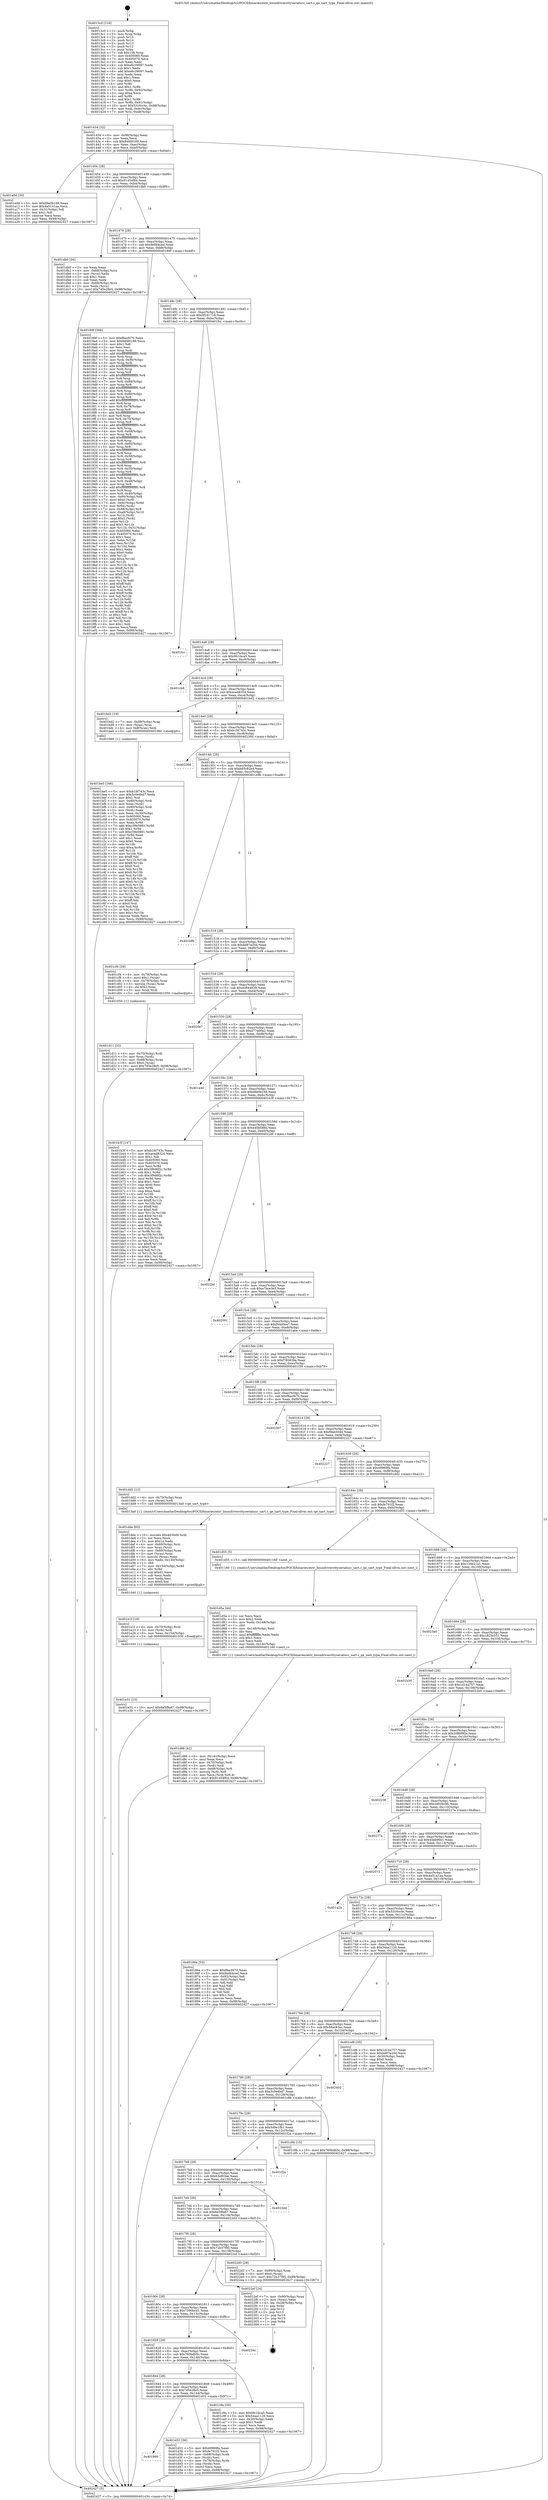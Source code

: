 digraph "0x4013c0" {
  label = "0x4013c0 (/mnt/c/Users/mathe/Desktop/tcc/POCII/binaries/extr_linuxdriversttyserialucc_uart.c_qe_uart_type_Final-ollvm.out::main(0))"
  labelloc = "t"
  node[shape=record]

  Entry [label="",width=0.3,height=0.3,shape=circle,fillcolor=black,style=filled]
  "0x401434" [label="{
     0x401434 [32]\l
     | [instrs]\l
     &nbsp;&nbsp;0x401434 \<+6\>: mov -0x98(%rbp),%eax\l
     &nbsp;&nbsp;0x40143a \<+2\>: mov %eax,%ecx\l
     &nbsp;&nbsp;0x40143c \<+6\>: sub $0x84fd0189,%ecx\l
     &nbsp;&nbsp;0x401442 \<+6\>: mov %eax,-0xac(%rbp)\l
     &nbsp;&nbsp;0x401448 \<+6\>: mov %ecx,-0xb0(%rbp)\l
     &nbsp;&nbsp;0x40144e \<+6\>: je 0000000000401a0d \<main+0x64d\>\l
  }"]
  "0x401a0d" [label="{
     0x401a0d [30]\l
     | [instrs]\l
     &nbsp;&nbsp;0x401a0d \<+5\>: mov $0xd9e0b168,%eax\l
     &nbsp;&nbsp;0x401a12 \<+5\>: mov $0x4a5141aa,%ecx\l
     &nbsp;&nbsp;0x401a17 \<+3\>: mov -0x31(%rbp),%dl\l
     &nbsp;&nbsp;0x401a1a \<+3\>: test $0x1,%dl\l
     &nbsp;&nbsp;0x401a1d \<+3\>: cmovne %ecx,%eax\l
     &nbsp;&nbsp;0x401a20 \<+6\>: mov %eax,-0x98(%rbp)\l
     &nbsp;&nbsp;0x401a26 \<+5\>: jmp 0000000000402427 \<main+0x1067\>\l
  }"]
  "0x401454" [label="{
     0x401454 [28]\l
     | [instrs]\l
     &nbsp;&nbsp;0x401454 \<+5\>: jmp 0000000000401459 \<main+0x99\>\l
     &nbsp;&nbsp;0x401459 \<+6\>: mov -0xac(%rbp),%eax\l
     &nbsp;&nbsp;0x40145f \<+5\>: sub $0x91454f64,%eax\l
     &nbsp;&nbsp;0x401464 \<+6\>: mov %eax,-0xb4(%rbp)\l
     &nbsp;&nbsp;0x40146a \<+6\>: je 0000000000401db0 \<main+0x9f0\>\l
  }"]
  Exit [label="",width=0.3,height=0.3,shape=circle,fillcolor=black,style=filled,peripheries=2]
  "0x401db0" [label="{
     0x401db0 [34]\l
     | [instrs]\l
     &nbsp;&nbsp;0x401db0 \<+2\>: xor %eax,%eax\l
     &nbsp;&nbsp;0x401db2 \<+4\>: mov -0x68(%rbp),%rcx\l
     &nbsp;&nbsp;0x401db6 \<+2\>: mov (%rcx),%edx\l
     &nbsp;&nbsp;0x401db8 \<+3\>: sub $0x1,%eax\l
     &nbsp;&nbsp;0x401dbb \<+2\>: sub %eax,%edx\l
     &nbsp;&nbsp;0x401dbd \<+4\>: mov -0x68(%rbp),%rcx\l
     &nbsp;&nbsp;0x401dc1 \<+2\>: mov %edx,(%rcx)\l
     &nbsp;&nbsp;0x401dc3 \<+10\>: movl $0x7d5e28e5,-0x98(%rbp)\l
     &nbsp;&nbsp;0x401dcd \<+5\>: jmp 0000000000402427 \<main+0x1067\>\l
  }"]
  "0x401470" [label="{
     0x401470 [28]\l
     | [instrs]\l
     &nbsp;&nbsp;0x401470 \<+5\>: jmp 0000000000401475 \<main+0xb5\>\l
     &nbsp;&nbsp;0x401475 \<+6\>: mov -0xac(%rbp),%eax\l
     &nbsp;&nbsp;0x40147b \<+5\>: sub $0x9e0b4ced,%eax\l
     &nbsp;&nbsp;0x401480 \<+6\>: mov %eax,-0xb8(%rbp)\l
     &nbsp;&nbsp;0x401486 \<+6\>: je 000000000040189f \<main+0x4df\>\l
  }"]
  "0x401e31" [label="{
     0x401e31 [15]\l
     | [instrs]\l
     &nbsp;&nbsp;0x401e31 \<+10\>: movl $0x6e5f9a67,-0x98(%rbp)\l
     &nbsp;&nbsp;0x401e3b \<+5\>: jmp 0000000000402427 \<main+0x1067\>\l
  }"]
  "0x40189f" [label="{
     0x40189f [366]\l
     | [instrs]\l
     &nbsp;&nbsp;0x40189f \<+5\>: mov $0xf8acf470,%eax\l
     &nbsp;&nbsp;0x4018a4 \<+5\>: mov $0x84fd0189,%ecx\l
     &nbsp;&nbsp;0x4018a9 \<+2\>: mov $0x1,%dl\l
     &nbsp;&nbsp;0x4018ab \<+2\>: xor %esi,%esi\l
     &nbsp;&nbsp;0x4018ad \<+3\>: mov %rsp,%rdi\l
     &nbsp;&nbsp;0x4018b0 \<+4\>: add $0xfffffffffffffff0,%rdi\l
     &nbsp;&nbsp;0x4018b4 \<+3\>: mov %rdi,%rsp\l
     &nbsp;&nbsp;0x4018b7 \<+7\>: mov %rdi,-0x90(%rbp)\l
     &nbsp;&nbsp;0x4018be \<+3\>: mov %rsp,%rdi\l
     &nbsp;&nbsp;0x4018c1 \<+4\>: add $0xfffffffffffffff0,%rdi\l
     &nbsp;&nbsp;0x4018c5 \<+3\>: mov %rdi,%rsp\l
     &nbsp;&nbsp;0x4018c8 \<+3\>: mov %rsp,%r8\l
     &nbsp;&nbsp;0x4018cb \<+4\>: add $0xfffffffffffffff0,%r8\l
     &nbsp;&nbsp;0x4018cf \<+3\>: mov %r8,%rsp\l
     &nbsp;&nbsp;0x4018d2 \<+7\>: mov %r8,-0x88(%rbp)\l
     &nbsp;&nbsp;0x4018d9 \<+3\>: mov %rsp,%r8\l
     &nbsp;&nbsp;0x4018dc \<+4\>: add $0xfffffffffffffff0,%r8\l
     &nbsp;&nbsp;0x4018e0 \<+3\>: mov %r8,%rsp\l
     &nbsp;&nbsp;0x4018e3 \<+4\>: mov %r8,-0x80(%rbp)\l
     &nbsp;&nbsp;0x4018e7 \<+3\>: mov %rsp,%r8\l
     &nbsp;&nbsp;0x4018ea \<+4\>: add $0xfffffffffffffff0,%r8\l
     &nbsp;&nbsp;0x4018ee \<+3\>: mov %r8,%rsp\l
     &nbsp;&nbsp;0x4018f1 \<+4\>: mov %r8,-0x78(%rbp)\l
     &nbsp;&nbsp;0x4018f5 \<+3\>: mov %rsp,%r8\l
     &nbsp;&nbsp;0x4018f8 \<+4\>: add $0xfffffffffffffff0,%r8\l
     &nbsp;&nbsp;0x4018fc \<+3\>: mov %r8,%rsp\l
     &nbsp;&nbsp;0x4018ff \<+4\>: mov %r8,-0x70(%rbp)\l
     &nbsp;&nbsp;0x401903 \<+3\>: mov %rsp,%r8\l
     &nbsp;&nbsp;0x401906 \<+4\>: add $0xfffffffffffffff0,%r8\l
     &nbsp;&nbsp;0x40190a \<+3\>: mov %r8,%rsp\l
     &nbsp;&nbsp;0x40190d \<+4\>: mov %r8,-0x68(%rbp)\l
     &nbsp;&nbsp;0x401911 \<+3\>: mov %rsp,%r8\l
     &nbsp;&nbsp;0x401914 \<+4\>: add $0xfffffffffffffff0,%r8\l
     &nbsp;&nbsp;0x401918 \<+3\>: mov %r8,%rsp\l
     &nbsp;&nbsp;0x40191b \<+4\>: mov %r8,-0x60(%rbp)\l
     &nbsp;&nbsp;0x40191f \<+3\>: mov %rsp,%r8\l
     &nbsp;&nbsp;0x401922 \<+4\>: add $0xfffffffffffffff0,%r8\l
     &nbsp;&nbsp;0x401926 \<+3\>: mov %r8,%rsp\l
     &nbsp;&nbsp;0x401929 \<+4\>: mov %r8,-0x58(%rbp)\l
     &nbsp;&nbsp;0x40192d \<+3\>: mov %rsp,%r8\l
     &nbsp;&nbsp;0x401930 \<+4\>: add $0xfffffffffffffff0,%r8\l
     &nbsp;&nbsp;0x401934 \<+3\>: mov %r8,%rsp\l
     &nbsp;&nbsp;0x401937 \<+4\>: mov %r8,-0x50(%rbp)\l
     &nbsp;&nbsp;0x40193b \<+3\>: mov %rsp,%r8\l
     &nbsp;&nbsp;0x40193e \<+4\>: add $0xfffffffffffffff0,%r8\l
     &nbsp;&nbsp;0x401942 \<+3\>: mov %r8,%rsp\l
     &nbsp;&nbsp;0x401945 \<+4\>: mov %r8,-0x48(%rbp)\l
     &nbsp;&nbsp;0x401949 \<+3\>: mov %rsp,%r8\l
     &nbsp;&nbsp;0x40194c \<+4\>: add $0xfffffffffffffff0,%r8\l
     &nbsp;&nbsp;0x401950 \<+3\>: mov %r8,%rsp\l
     &nbsp;&nbsp;0x401953 \<+4\>: mov %r8,-0x40(%rbp)\l
     &nbsp;&nbsp;0x401957 \<+7\>: mov -0x90(%rbp),%r8\l
     &nbsp;&nbsp;0x40195e \<+7\>: movl $0x0,(%r8)\l
     &nbsp;&nbsp;0x401965 \<+7\>: mov -0x9c(%rbp),%r9d\l
     &nbsp;&nbsp;0x40196c \<+3\>: mov %r9d,(%rdi)\l
     &nbsp;&nbsp;0x40196f \<+7\>: mov -0x88(%rbp),%r8\l
     &nbsp;&nbsp;0x401976 \<+7\>: mov -0xa8(%rbp),%r10\l
     &nbsp;&nbsp;0x40197d \<+3\>: mov %r10,(%r8)\l
     &nbsp;&nbsp;0x401980 \<+3\>: cmpl $0x2,(%rdi)\l
     &nbsp;&nbsp;0x401983 \<+4\>: setne %r11b\l
     &nbsp;&nbsp;0x401987 \<+4\>: and $0x1,%r11b\l
     &nbsp;&nbsp;0x40198b \<+4\>: mov %r11b,-0x31(%rbp)\l
     &nbsp;&nbsp;0x40198f \<+7\>: mov 0x405060,%ebx\l
     &nbsp;&nbsp;0x401996 \<+8\>: mov 0x405070,%r14d\l
     &nbsp;&nbsp;0x40199e \<+3\>: sub $0x1,%esi\l
     &nbsp;&nbsp;0x4019a1 \<+3\>: mov %ebx,%r15d\l
     &nbsp;&nbsp;0x4019a4 \<+3\>: add %esi,%r15d\l
     &nbsp;&nbsp;0x4019a7 \<+4\>: imul %r15d,%ebx\l
     &nbsp;&nbsp;0x4019ab \<+3\>: and $0x1,%ebx\l
     &nbsp;&nbsp;0x4019ae \<+3\>: cmp $0x0,%ebx\l
     &nbsp;&nbsp;0x4019b1 \<+4\>: sete %r11b\l
     &nbsp;&nbsp;0x4019b5 \<+4\>: cmp $0xa,%r14d\l
     &nbsp;&nbsp;0x4019b9 \<+4\>: setl %r12b\l
     &nbsp;&nbsp;0x4019bd \<+3\>: mov %r11b,%r13b\l
     &nbsp;&nbsp;0x4019c0 \<+4\>: xor $0xff,%r13b\l
     &nbsp;&nbsp;0x4019c4 \<+3\>: mov %r12b,%sil\l
     &nbsp;&nbsp;0x4019c7 \<+4\>: xor $0xff,%sil\l
     &nbsp;&nbsp;0x4019cb \<+3\>: xor $0x1,%dl\l
     &nbsp;&nbsp;0x4019ce \<+3\>: mov %r13b,%dil\l
     &nbsp;&nbsp;0x4019d1 \<+4\>: and $0xff,%dil\l
     &nbsp;&nbsp;0x4019d5 \<+3\>: and %dl,%r11b\l
     &nbsp;&nbsp;0x4019d8 \<+3\>: mov %sil,%r8b\l
     &nbsp;&nbsp;0x4019db \<+4\>: and $0xff,%r8b\l
     &nbsp;&nbsp;0x4019df \<+3\>: and %dl,%r12b\l
     &nbsp;&nbsp;0x4019e2 \<+3\>: or %r11b,%dil\l
     &nbsp;&nbsp;0x4019e5 \<+3\>: or %r12b,%r8b\l
     &nbsp;&nbsp;0x4019e8 \<+3\>: xor %r8b,%dil\l
     &nbsp;&nbsp;0x4019eb \<+3\>: or %sil,%r13b\l
     &nbsp;&nbsp;0x4019ee \<+4\>: xor $0xff,%r13b\l
     &nbsp;&nbsp;0x4019f2 \<+3\>: or $0x1,%dl\l
     &nbsp;&nbsp;0x4019f5 \<+3\>: and %dl,%r13b\l
     &nbsp;&nbsp;0x4019f8 \<+3\>: or %r13b,%dil\l
     &nbsp;&nbsp;0x4019fb \<+4\>: test $0x1,%dil\l
     &nbsp;&nbsp;0x4019ff \<+3\>: cmovne %ecx,%eax\l
     &nbsp;&nbsp;0x401a02 \<+6\>: mov %eax,-0x98(%rbp)\l
     &nbsp;&nbsp;0x401a08 \<+5\>: jmp 0000000000402427 \<main+0x1067\>\l
  }"]
  "0x40148c" [label="{
     0x40148c [28]\l
     | [instrs]\l
     &nbsp;&nbsp;0x40148c \<+5\>: jmp 0000000000401491 \<main+0xd1\>\l
     &nbsp;&nbsp;0x401491 \<+6\>: mov -0xac(%rbp),%eax\l
     &nbsp;&nbsp;0x401497 \<+5\>: sub $0x9f1d1718,%eax\l
     &nbsp;&nbsp;0x40149c \<+6\>: mov %eax,-0xbc(%rbp)\l
     &nbsp;&nbsp;0x4014a2 \<+6\>: je 0000000000401fcc \<main+0xc0c\>\l
  }"]
  "0x401e1f" [label="{
     0x401e1f [18]\l
     | [instrs]\l
     &nbsp;&nbsp;0x401e1f \<+4\>: mov -0x70(%rbp),%rdi\l
     &nbsp;&nbsp;0x401e23 \<+3\>: mov (%rdi),%rdi\l
     &nbsp;&nbsp;0x401e26 \<+6\>: mov %eax,-0x154(%rbp)\l
     &nbsp;&nbsp;0x401e2c \<+5\>: call 0000000000401030 \<free@plt\>\l
     | [calls]\l
     &nbsp;&nbsp;0x401030 \{1\} (unknown)\l
  }"]
  "0x401fcc" [label="{
     0x401fcc\l
  }", style=dashed]
  "0x4014a8" [label="{
     0x4014a8 [28]\l
     | [instrs]\l
     &nbsp;&nbsp;0x4014a8 \<+5\>: jmp 00000000004014ad \<main+0xed\>\l
     &nbsp;&nbsp;0x4014ad \<+6\>: mov -0xac(%rbp),%eax\l
     &nbsp;&nbsp;0x4014b3 \<+5\>: sub $0x9fc1bca5,%eax\l
     &nbsp;&nbsp;0x4014b8 \<+6\>: mov %eax,-0xc0(%rbp)\l
     &nbsp;&nbsp;0x4014be \<+6\>: je 0000000000401cb8 \<main+0x8f8\>\l
  }"]
  "0x401dde" [label="{
     0x401dde [65]\l
     | [instrs]\l
     &nbsp;&nbsp;0x401dde \<+10\>: movabs $0x4030d9,%rdi\l
     &nbsp;&nbsp;0x401de8 \<+2\>: xor %ecx,%ecx\l
     &nbsp;&nbsp;0x401dea \<+5\>: mov $0x1a,%edx\l
     &nbsp;&nbsp;0x401def \<+4\>: mov -0x60(%rbp),%rsi\l
     &nbsp;&nbsp;0x401df3 \<+3\>: mov %rax,(%rsi)\l
     &nbsp;&nbsp;0x401df6 \<+4\>: mov -0x60(%rbp),%rax\l
     &nbsp;&nbsp;0x401dfa \<+3\>: mov (%rax),%rax\l
     &nbsp;&nbsp;0x401dfd \<+3\>: movsbl (%rax),%eax\l
     &nbsp;&nbsp;0x401e00 \<+6\>: mov %edx,-0x150(%rbp)\l
     &nbsp;&nbsp;0x401e06 \<+1\>: cltd\l
     &nbsp;&nbsp;0x401e07 \<+7\>: mov -0x150(%rbp),%r8d\l
     &nbsp;&nbsp;0x401e0e \<+3\>: idiv %r8d\l
     &nbsp;&nbsp;0x401e11 \<+3\>: sub $0x61,%ecx\l
     &nbsp;&nbsp;0x401e14 \<+2\>: sub %ecx,%edx\l
     &nbsp;&nbsp;0x401e16 \<+2\>: mov %edx,%esi\l
     &nbsp;&nbsp;0x401e18 \<+2\>: mov $0x0,%al\l
     &nbsp;&nbsp;0x401e1a \<+5\>: call 0000000000401040 \<printf@plt\>\l
     | [calls]\l
     &nbsp;&nbsp;0x401040 \{1\} (unknown)\l
  }"]
  "0x401cb8" [label="{
     0x401cb8\l
  }", style=dashed]
  "0x4014c4" [label="{
     0x4014c4 [28]\l
     | [instrs]\l
     &nbsp;&nbsp;0x4014c4 \<+5\>: jmp 00000000004014c9 \<main+0x109\>\l
     &nbsp;&nbsp;0x4014c9 \<+6\>: mov -0xac(%rbp),%eax\l
     &nbsp;&nbsp;0x4014cf \<+5\>: sub $0xaced8324,%eax\l
     &nbsp;&nbsp;0x4014d4 \<+6\>: mov %eax,-0xc4(%rbp)\l
     &nbsp;&nbsp;0x4014da \<+6\>: je 0000000000401bd2 \<main+0x812\>\l
  }"]
  "0x401d86" [label="{
     0x401d86 [42]\l
     | [instrs]\l
     &nbsp;&nbsp;0x401d86 \<+6\>: mov -0x14c(%rbp),%ecx\l
     &nbsp;&nbsp;0x401d8c \<+3\>: imul %eax,%ecx\l
     &nbsp;&nbsp;0x401d8f \<+4\>: mov -0x70(%rbp),%rdi\l
     &nbsp;&nbsp;0x401d93 \<+3\>: mov (%rdi),%rdi\l
     &nbsp;&nbsp;0x401d96 \<+4\>: mov -0x68(%rbp),%r8\l
     &nbsp;&nbsp;0x401d9a \<+3\>: movslq (%r8),%r8\l
     &nbsp;&nbsp;0x401d9d \<+4\>: mov %ecx,(%rdi,%r8,4)\l
     &nbsp;&nbsp;0x401da1 \<+10\>: movl $0x91454f64,-0x98(%rbp)\l
     &nbsp;&nbsp;0x401dab \<+5\>: jmp 0000000000402427 \<main+0x1067\>\l
  }"]
  "0x401bd2" [label="{
     0x401bd2 [19]\l
     | [instrs]\l
     &nbsp;&nbsp;0x401bd2 \<+7\>: mov -0x88(%rbp),%rax\l
     &nbsp;&nbsp;0x401bd9 \<+3\>: mov (%rax),%rax\l
     &nbsp;&nbsp;0x401bdc \<+4\>: mov 0x8(%rax),%rdi\l
     &nbsp;&nbsp;0x401be0 \<+5\>: call 0000000000401060 \<atoi@plt\>\l
     | [calls]\l
     &nbsp;&nbsp;0x401060 \{1\} (unknown)\l
  }"]
  "0x4014e0" [label="{
     0x4014e0 [28]\l
     | [instrs]\l
     &nbsp;&nbsp;0x4014e0 \<+5\>: jmp 00000000004014e5 \<main+0x125\>\l
     &nbsp;&nbsp;0x4014e5 \<+6\>: mov -0xac(%rbp),%eax\l
     &nbsp;&nbsp;0x4014eb \<+5\>: sub $0xb1fd743c,%eax\l
     &nbsp;&nbsp;0x4014f0 \<+6\>: mov %eax,-0xc8(%rbp)\l
     &nbsp;&nbsp;0x4014f6 \<+6\>: je 000000000040236d \<main+0xfad\>\l
  }"]
  "0x401d5a" [label="{
     0x401d5a [44]\l
     | [instrs]\l
     &nbsp;&nbsp;0x401d5a \<+2\>: xor %ecx,%ecx\l
     &nbsp;&nbsp;0x401d5c \<+5\>: mov $0x2,%edx\l
     &nbsp;&nbsp;0x401d61 \<+6\>: mov %edx,-0x148(%rbp)\l
     &nbsp;&nbsp;0x401d67 \<+1\>: cltd\l
     &nbsp;&nbsp;0x401d68 \<+6\>: mov -0x148(%rbp),%esi\l
     &nbsp;&nbsp;0x401d6e \<+2\>: idiv %esi\l
     &nbsp;&nbsp;0x401d70 \<+6\>: imul $0xfffffffe,%edx,%edx\l
     &nbsp;&nbsp;0x401d76 \<+3\>: sub $0x1,%ecx\l
     &nbsp;&nbsp;0x401d79 \<+2\>: sub %ecx,%edx\l
     &nbsp;&nbsp;0x401d7b \<+6\>: mov %edx,-0x14c(%rbp)\l
     &nbsp;&nbsp;0x401d81 \<+5\>: call 0000000000401160 \<next_i\>\l
     | [calls]\l
     &nbsp;&nbsp;0x401160 \{1\} (/mnt/c/Users/mathe/Desktop/tcc/POCII/binaries/extr_linuxdriversttyserialucc_uart.c_qe_uart_type_Final-ollvm.out::next_i)\l
  }"]
  "0x40236d" [label="{
     0x40236d\l
  }", style=dashed]
  "0x4014fc" [label="{
     0x4014fc [28]\l
     | [instrs]\l
     &nbsp;&nbsp;0x4014fc \<+5\>: jmp 0000000000401501 \<main+0x141\>\l
     &nbsp;&nbsp;0x401501 \<+6\>: mov -0xac(%rbp),%eax\l
     &nbsp;&nbsp;0x401507 \<+5\>: sub $0xb85c82e4,%eax\l
     &nbsp;&nbsp;0x40150c \<+6\>: mov %eax,-0xcc(%rbp)\l
     &nbsp;&nbsp;0x401512 \<+6\>: je 0000000000401e9b \<main+0xadb\>\l
  }"]
  "0x401860" [label="{
     0x401860\l
  }", style=dashed]
  "0x401e9b" [label="{
     0x401e9b\l
  }", style=dashed]
  "0x401518" [label="{
     0x401518 [28]\l
     | [instrs]\l
     &nbsp;&nbsp;0x401518 \<+5\>: jmp 000000000040151d \<main+0x15d\>\l
     &nbsp;&nbsp;0x40151d \<+6\>: mov -0xac(%rbp),%eax\l
     &nbsp;&nbsp;0x401523 \<+5\>: sub $0xbd87e20d,%eax\l
     &nbsp;&nbsp;0x401528 \<+6\>: mov %eax,-0xd0(%rbp)\l
     &nbsp;&nbsp;0x40152e \<+6\>: je 0000000000401cf4 \<main+0x934\>\l
  }"]
  "0x401d31" [label="{
     0x401d31 [36]\l
     | [instrs]\l
     &nbsp;&nbsp;0x401d31 \<+5\>: mov $0x49969fa,%eax\l
     &nbsp;&nbsp;0x401d36 \<+5\>: mov $0xfe791f2,%ecx\l
     &nbsp;&nbsp;0x401d3b \<+4\>: mov -0x68(%rbp),%rdx\l
     &nbsp;&nbsp;0x401d3f \<+2\>: mov (%rdx),%esi\l
     &nbsp;&nbsp;0x401d41 \<+4\>: mov -0x78(%rbp),%rdx\l
     &nbsp;&nbsp;0x401d45 \<+2\>: cmp (%rdx),%esi\l
     &nbsp;&nbsp;0x401d47 \<+3\>: cmovl %ecx,%eax\l
     &nbsp;&nbsp;0x401d4a \<+6\>: mov %eax,-0x98(%rbp)\l
     &nbsp;&nbsp;0x401d50 \<+5\>: jmp 0000000000402427 \<main+0x1067\>\l
  }"]
  "0x401cf4" [label="{
     0x401cf4 [29]\l
     | [instrs]\l
     &nbsp;&nbsp;0x401cf4 \<+4\>: mov -0x78(%rbp),%rax\l
     &nbsp;&nbsp;0x401cf8 \<+6\>: movl $0x1,(%rax)\l
     &nbsp;&nbsp;0x401cfe \<+4\>: mov -0x78(%rbp),%rax\l
     &nbsp;&nbsp;0x401d02 \<+3\>: movslq (%rax),%rax\l
     &nbsp;&nbsp;0x401d05 \<+4\>: shl $0x2,%rax\l
     &nbsp;&nbsp;0x401d09 \<+3\>: mov %rax,%rdi\l
     &nbsp;&nbsp;0x401d0c \<+5\>: call 0000000000401050 \<malloc@plt\>\l
     | [calls]\l
     &nbsp;&nbsp;0x401050 \{1\} (unknown)\l
  }"]
  "0x401534" [label="{
     0x401534 [28]\l
     | [instrs]\l
     &nbsp;&nbsp;0x401534 \<+5\>: jmp 0000000000401539 \<main+0x179\>\l
     &nbsp;&nbsp;0x401539 \<+6\>: mov -0xac(%rbp),%eax\l
     &nbsp;&nbsp;0x40153f \<+5\>: sub $0xd3844638,%eax\l
     &nbsp;&nbsp;0x401544 \<+6\>: mov %eax,-0xd4(%rbp)\l
     &nbsp;&nbsp;0x40154a \<+6\>: je 00000000004020e7 \<main+0xd27\>\l
  }"]
  "0x401d11" [label="{
     0x401d11 [32]\l
     | [instrs]\l
     &nbsp;&nbsp;0x401d11 \<+4\>: mov -0x70(%rbp),%rdi\l
     &nbsp;&nbsp;0x401d15 \<+3\>: mov %rax,(%rdi)\l
     &nbsp;&nbsp;0x401d18 \<+4\>: mov -0x68(%rbp),%rax\l
     &nbsp;&nbsp;0x401d1c \<+6\>: movl $0x0,(%rax)\l
     &nbsp;&nbsp;0x401d22 \<+10\>: movl $0x7d5e28e5,-0x98(%rbp)\l
     &nbsp;&nbsp;0x401d2c \<+5\>: jmp 0000000000402427 \<main+0x1067\>\l
  }"]
  "0x4020e7" [label="{
     0x4020e7\l
  }", style=dashed]
  "0x401550" [label="{
     0x401550 [28]\l
     | [instrs]\l
     &nbsp;&nbsp;0x401550 \<+5\>: jmp 0000000000401555 \<main+0x195\>\l
     &nbsp;&nbsp;0x401555 \<+6\>: mov -0xac(%rbp),%eax\l
     &nbsp;&nbsp;0x40155b \<+5\>: sub $0xd77a00a2,%eax\l
     &nbsp;&nbsp;0x401560 \<+6\>: mov %eax,-0xd8(%rbp)\l
     &nbsp;&nbsp;0x401566 \<+6\>: je 0000000000401e40 \<main+0xa80\>\l
  }"]
  "0x401844" [label="{
     0x401844 [28]\l
     | [instrs]\l
     &nbsp;&nbsp;0x401844 \<+5\>: jmp 0000000000401849 \<main+0x489\>\l
     &nbsp;&nbsp;0x401849 \<+6\>: mov -0xac(%rbp),%eax\l
     &nbsp;&nbsp;0x40184f \<+5\>: sub $0x7d5e28e5,%eax\l
     &nbsp;&nbsp;0x401854 \<+6\>: mov %eax,-0x144(%rbp)\l
     &nbsp;&nbsp;0x40185a \<+6\>: je 0000000000401d31 \<main+0x971\>\l
  }"]
  "0x401e40" [label="{
     0x401e40\l
  }", style=dashed]
  "0x40156c" [label="{
     0x40156c [28]\l
     | [instrs]\l
     &nbsp;&nbsp;0x40156c \<+5\>: jmp 0000000000401571 \<main+0x1b1\>\l
     &nbsp;&nbsp;0x401571 \<+6\>: mov -0xac(%rbp),%eax\l
     &nbsp;&nbsp;0x401577 \<+5\>: sub $0xd9e0b168,%eax\l
     &nbsp;&nbsp;0x40157c \<+6\>: mov %eax,-0xdc(%rbp)\l
     &nbsp;&nbsp;0x401582 \<+6\>: je 0000000000401b3f \<main+0x77f\>\l
  }"]
  "0x401c9a" [label="{
     0x401c9a [30]\l
     | [instrs]\l
     &nbsp;&nbsp;0x401c9a \<+5\>: mov $0x9fc1bca5,%eax\l
     &nbsp;&nbsp;0x401c9f \<+5\>: mov $0x54aa1120,%ecx\l
     &nbsp;&nbsp;0x401ca4 \<+3\>: mov -0x30(%rbp),%edx\l
     &nbsp;&nbsp;0x401ca7 \<+3\>: cmp $0x1,%edx\l
     &nbsp;&nbsp;0x401caa \<+3\>: cmovl %ecx,%eax\l
     &nbsp;&nbsp;0x401cad \<+6\>: mov %eax,-0x98(%rbp)\l
     &nbsp;&nbsp;0x401cb3 \<+5\>: jmp 0000000000402427 \<main+0x1067\>\l
  }"]
  "0x401b3f" [label="{
     0x401b3f [147]\l
     | [instrs]\l
     &nbsp;&nbsp;0x401b3f \<+5\>: mov $0xb1fd743c,%eax\l
     &nbsp;&nbsp;0x401b44 \<+5\>: mov $0xaced8324,%ecx\l
     &nbsp;&nbsp;0x401b49 \<+2\>: mov $0x1,%dl\l
     &nbsp;&nbsp;0x401b4b \<+7\>: mov 0x405060,%esi\l
     &nbsp;&nbsp;0x401b52 \<+7\>: mov 0x405070,%edi\l
     &nbsp;&nbsp;0x401b59 \<+3\>: mov %esi,%r8d\l
     &nbsp;&nbsp;0x401b5c \<+7\>: add $0x3f9d6f2c,%r8d\l
     &nbsp;&nbsp;0x401b63 \<+4\>: sub $0x1,%r8d\l
     &nbsp;&nbsp;0x401b67 \<+7\>: sub $0x3f9d6f2c,%r8d\l
     &nbsp;&nbsp;0x401b6e \<+4\>: imul %r8d,%esi\l
     &nbsp;&nbsp;0x401b72 \<+3\>: and $0x1,%esi\l
     &nbsp;&nbsp;0x401b75 \<+3\>: cmp $0x0,%esi\l
     &nbsp;&nbsp;0x401b78 \<+4\>: sete %r9b\l
     &nbsp;&nbsp;0x401b7c \<+3\>: cmp $0xa,%edi\l
     &nbsp;&nbsp;0x401b7f \<+4\>: setl %r10b\l
     &nbsp;&nbsp;0x401b83 \<+3\>: mov %r9b,%r11b\l
     &nbsp;&nbsp;0x401b86 \<+4\>: xor $0xff,%r11b\l
     &nbsp;&nbsp;0x401b8a \<+3\>: mov %r10b,%bl\l
     &nbsp;&nbsp;0x401b8d \<+3\>: xor $0xff,%bl\l
     &nbsp;&nbsp;0x401b90 \<+3\>: xor $0x0,%dl\l
     &nbsp;&nbsp;0x401b93 \<+3\>: mov %r11b,%r14b\l
     &nbsp;&nbsp;0x401b96 \<+4\>: and $0x0,%r14b\l
     &nbsp;&nbsp;0x401b9a \<+3\>: and %dl,%r9b\l
     &nbsp;&nbsp;0x401b9d \<+3\>: mov %bl,%r15b\l
     &nbsp;&nbsp;0x401ba0 \<+4\>: and $0x0,%r15b\l
     &nbsp;&nbsp;0x401ba4 \<+3\>: and %dl,%r10b\l
     &nbsp;&nbsp;0x401ba7 \<+3\>: or %r9b,%r14b\l
     &nbsp;&nbsp;0x401baa \<+3\>: or %r10b,%r15b\l
     &nbsp;&nbsp;0x401bad \<+3\>: xor %r15b,%r14b\l
     &nbsp;&nbsp;0x401bb0 \<+3\>: or %bl,%r11b\l
     &nbsp;&nbsp;0x401bb3 \<+4\>: xor $0xff,%r11b\l
     &nbsp;&nbsp;0x401bb7 \<+3\>: or $0x0,%dl\l
     &nbsp;&nbsp;0x401bba \<+3\>: and %dl,%r11b\l
     &nbsp;&nbsp;0x401bbd \<+3\>: or %r11b,%r14b\l
     &nbsp;&nbsp;0x401bc0 \<+4\>: test $0x1,%r14b\l
     &nbsp;&nbsp;0x401bc4 \<+3\>: cmovne %ecx,%eax\l
     &nbsp;&nbsp;0x401bc7 \<+6\>: mov %eax,-0x98(%rbp)\l
     &nbsp;&nbsp;0x401bcd \<+5\>: jmp 0000000000402427 \<main+0x1067\>\l
  }"]
  "0x401588" [label="{
     0x401588 [28]\l
     | [instrs]\l
     &nbsp;&nbsp;0x401588 \<+5\>: jmp 000000000040158d \<main+0x1cd\>\l
     &nbsp;&nbsp;0x40158d \<+6\>: mov -0xac(%rbp),%eax\l
     &nbsp;&nbsp;0x401593 \<+5\>: sub $0xe40b588d,%eax\l
     &nbsp;&nbsp;0x401598 \<+6\>: mov %eax,-0xe0(%rbp)\l
     &nbsp;&nbsp;0x40159e \<+6\>: je 00000000004022bf \<main+0xeff\>\l
  }"]
  "0x401828" [label="{
     0x401828 [28]\l
     | [instrs]\l
     &nbsp;&nbsp;0x401828 \<+5\>: jmp 000000000040182d \<main+0x46d\>\l
     &nbsp;&nbsp;0x40182d \<+6\>: mov -0xac(%rbp),%eax\l
     &nbsp;&nbsp;0x401833 \<+5\>: sub $0x760bdb5c,%eax\l
     &nbsp;&nbsp;0x401838 \<+6\>: mov %eax,-0x140(%rbp)\l
     &nbsp;&nbsp;0x40183e \<+6\>: je 0000000000401c9a \<main+0x8da\>\l
  }"]
  "0x4022bf" [label="{
     0x4022bf\l
  }", style=dashed]
  "0x4015a4" [label="{
     0x4015a4 [28]\l
     | [instrs]\l
     &nbsp;&nbsp;0x4015a4 \<+5\>: jmp 00000000004015a9 \<main+0x1e9\>\l
     &nbsp;&nbsp;0x4015a9 \<+6\>: mov -0xac(%rbp),%eax\l
     &nbsp;&nbsp;0x4015af \<+5\>: sub $0xe7bce3e3,%eax\l
     &nbsp;&nbsp;0x4015b4 \<+6\>: mov %eax,-0xe4(%rbp)\l
     &nbsp;&nbsp;0x4015ba \<+6\>: je 0000000000402091 \<main+0xcd1\>\l
  }"]
  "0x40234c" [label="{
     0x40234c\l
  }", style=dashed]
  "0x402091" [label="{
     0x402091\l
  }", style=dashed]
  "0x4015c0" [label="{
     0x4015c0 [28]\l
     | [instrs]\l
     &nbsp;&nbsp;0x4015c0 \<+5\>: jmp 00000000004015c5 \<main+0x205\>\l
     &nbsp;&nbsp;0x4015c5 \<+6\>: mov -0xac(%rbp),%eax\l
     &nbsp;&nbsp;0x4015cb \<+5\>: sub $0xf44d0ea7,%eax\l
     &nbsp;&nbsp;0x4015d0 \<+6\>: mov %eax,-0xe8(%rbp)\l
     &nbsp;&nbsp;0x4015d6 \<+6\>: je 0000000000401abe \<main+0x6fe\>\l
  }"]
  "0x40180c" [label="{
     0x40180c [28]\l
     | [instrs]\l
     &nbsp;&nbsp;0x40180c \<+5\>: jmp 0000000000401811 \<main+0x451\>\l
     &nbsp;&nbsp;0x401811 \<+6\>: mov -0xac(%rbp),%eax\l
     &nbsp;&nbsp;0x401817 \<+5\>: sub $0x7590bcd1,%eax\l
     &nbsp;&nbsp;0x40181c \<+6\>: mov %eax,-0x13c(%rbp)\l
     &nbsp;&nbsp;0x401822 \<+6\>: je 000000000040234c \<main+0xf8c\>\l
  }"]
  "0x401abe" [label="{
     0x401abe\l
  }", style=dashed]
  "0x4015dc" [label="{
     0x4015dc [28]\l
     | [instrs]\l
     &nbsp;&nbsp;0x4015dc \<+5\>: jmp 00000000004015e1 \<main+0x221\>\l
     &nbsp;&nbsp;0x4015e1 \<+6\>: mov -0xac(%rbp),%eax\l
     &nbsp;&nbsp;0x4015e7 \<+5\>: sub $0xf785639e,%eax\l
     &nbsp;&nbsp;0x4015ec \<+6\>: mov %eax,-0xec(%rbp)\l
     &nbsp;&nbsp;0x4015f2 \<+6\>: je 0000000000401f39 \<main+0xb79\>\l
  }"]
  "0x4022ef" [label="{
     0x4022ef [24]\l
     | [instrs]\l
     &nbsp;&nbsp;0x4022ef \<+7\>: mov -0x90(%rbp),%rax\l
     &nbsp;&nbsp;0x4022f6 \<+2\>: mov (%rax),%eax\l
     &nbsp;&nbsp;0x4022f8 \<+4\>: lea -0x28(%rbp),%rsp\l
     &nbsp;&nbsp;0x4022fc \<+1\>: pop %rbx\l
     &nbsp;&nbsp;0x4022fd \<+2\>: pop %r12\l
     &nbsp;&nbsp;0x4022ff \<+2\>: pop %r13\l
     &nbsp;&nbsp;0x402301 \<+2\>: pop %r14\l
     &nbsp;&nbsp;0x402303 \<+2\>: pop %r15\l
     &nbsp;&nbsp;0x402305 \<+1\>: pop %rbp\l
     &nbsp;&nbsp;0x402306 \<+1\>: ret\l
  }"]
  "0x401f39" [label="{
     0x401f39\l
  }", style=dashed]
  "0x4015f8" [label="{
     0x4015f8 [28]\l
     | [instrs]\l
     &nbsp;&nbsp;0x4015f8 \<+5\>: jmp 00000000004015fd \<main+0x23d\>\l
     &nbsp;&nbsp;0x4015fd \<+6\>: mov -0xac(%rbp),%eax\l
     &nbsp;&nbsp;0x401603 \<+5\>: sub $0xf8acf470,%eax\l
     &nbsp;&nbsp;0x401608 \<+6\>: mov %eax,-0xf0(%rbp)\l
     &nbsp;&nbsp;0x40160e \<+6\>: je 0000000000402307 \<main+0xf47\>\l
  }"]
  "0x4017f0" [label="{
     0x4017f0 [28]\l
     | [instrs]\l
     &nbsp;&nbsp;0x4017f0 \<+5\>: jmp 00000000004017f5 \<main+0x435\>\l
     &nbsp;&nbsp;0x4017f5 \<+6\>: mov -0xac(%rbp),%eax\l
     &nbsp;&nbsp;0x4017fb \<+5\>: sub $0x72b37f95,%eax\l
     &nbsp;&nbsp;0x401800 \<+6\>: mov %eax,-0x138(%rbp)\l
     &nbsp;&nbsp;0x401806 \<+6\>: je 00000000004022ef \<main+0xf2f\>\l
  }"]
  "0x402307" [label="{
     0x402307\l
  }", style=dashed]
  "0x401614" [label="{
     0x401614 [28]\l
     | [instrs]\l
     &nbsp;&nbsp;0x401614 \<+5\>: jmp 0000000000401619 \<main+0x259\>\l
     &nbsp;&nbsp;0x401619 \<+6\>: mov -0xac(%rbp),%eax\l
     &nbsp;&nbsp;0x40161f \<+5\>: sub $0xf9ab5044,%eax\l
     &nbsp;&nbsp;0x401624 \<+6\>: mov %eax,-0xf4(%rbp)\l
     &nbsp;&nbsp;0x40162a \<+6\>: je 0000000000402227 \<main+0xe67\>\l
  }"]
  "0x4022d3" [label="{
     0x4022d3 [28]\l
     | [instrs]\l
     &nbsp;&nbsp;0x4022d3 \<+7\>: mov -0x90(%rbp),%rax\l
     &nbsp;&nbsp;0x4022da \<+6\>: movl $0x0,(%rax)\l
     &nbsp;&nbsp;0x4022e0 \<+10\>: movl $0x72b37f95,-0x98(%rbp)\l
     &nbsp;&nbsp;0x4022ea \<+5\>: jmp 0000000000402427 \<main+0x1067\>\l
  }"]
  "0x402227" [label="{
     0x402227\l
  }", style=dashed]
  "0x401630" [label="{
     0x401630 [28]\l
     | [instrs]\l
     &nbsp;&nbsp;0x401630 \<+5\>: jmp 0000000000401635 \<main+0x275\>\l
     &nbsp;&nbsp;0x401635 \<+6\>: mov -0xac(%rbp),%eax\l
     &nbsp;&nbsp;0x40163b \<+5\>: sub $0x49969fa,%eax\l
     &nbsp;&nbsp;0x401640 \<+6\>: mov %eax,-0xf8(%rbp)\l
     &nbsp;&nbsp;0x401646 \<+6\>: je 0000000000401dd2 \<main+0xa12\>\l
  }"]
  "0x4017d4" [label="{
     0x4017d4 [28]\l
     | [instrs]\l
     &nbsp;&nbsp;0x4017d4 \<+5\>: jmp 00000000004017d9 \<main+0x419\>\l
     &nbsp;&nbsp;0x4017d9 \<+6\>: mov -0xac(%rbp),%eax\l
     &nbsp;&nbsp;0x4017df \<+5\>: sub $0x6e5f9a67,%eax\l
     &nbsp;&nbsp;0x4017e4 \<+6\>: mov %eax,-0x134(%rbp)\l
     &nbsp;&nbsp;0x4017ea \<+6\>: je 00000000004022d3 \<main+0xf13\>\l
  }"]
  "0x401dd2" [label="{
     0x401dd2 [12]\l
     | [instrs]\l
     &nbsp;&nbsp;0x401dd2 \<+4\>: mov -0x70(%rbp),%rax\l
     &nbsp;&nbsp;0x401dd6 \<+3\>: mov (%rax),%rdi\l
     &nbsp;&nbsp;0x401dd9 \<+5\>: call 00000000004013a0 \<qe_uart_type\>\l
     | [calls]\l
     &nbsp;&nbsp;0x4013a0 \{1\} (/mnt/c/Users/mathe/Desktop/tcc/POCII/binaries/extr_linuxdriversttyserialucc_uart.c_qe_uart_type_Final-ollvm.out::qe_uart_type)\l
  }"]
  "0x40164c" [label="{
     0x40164c [28]\l
     | [instrs]\l
     &nbsp;&nbsp;0x40164c \<+5\>: jmp 0000000000401651 \<main+0x291\>\l
     &nbsp;&nbsp;0x401651 \<+6\>: mov -0xac(%rbp),%eax\l
     &nbsp;&nbsp;0x401657 \<+5\>: sub $0xfe791f2,%eax\l
     &nbsp;&nbsp;0x40165c \<+6\>: mov %eax,-0xfc(%rbp)\l
     &nbsp;&nbsp;0x401662 \<+6\>: je 0000000000401d55 \<main+0x995\>\l
  }"]
  "0x4023dd" [label="{
     0x4023dd\l
  }", style=dashed]
  "0x401d55" [label="{
     0x401d55 [5]\l
     | [instrs]\l
     &nbsp;&nbsp;0x401d55 \<+5\>: call 0000000000401160 \<next_i\>\l
     | [calls]\l
     &nbsp;&nbsp;0x401160 \{1\} (/mnt/c/Users/mathe/Desktop/tcc/POCII/binaries/extr_linuxdriversttyserialucc_uart.c_qe_uart_type_Final-ollvm.out::next_i)\l
  }"]
  "0x401668" [label="{
     0x401668 [28]\l
     | [instrs]\l
     &nbsp;&nbsp;0x401668 \<+5\>: jmp 000000000040166d \<main+0x2ad\>\l
     &nbsp;&nbsp;0x40166d \<+6\>: mov -0xac(%rbp),%eax\l
     &nbsp;&nbsp;0x401673 \<+5\>: sub $0x134e21a1,%eax\l
     &nbsp;&nbsp;0x401678 \<+6\>: mov %eax,-0x100(%rbp)\l
     &nbsp;&nbsp;0x40167e \<+6\>: je 00000000004023a0 \<main+0xfe0\>\l
  }"]
  "0x4017b8" [label="{
     0x4017b8 [28]\l
     | [instrs]\l
     &nbsp;&nbsp;0x4017b8 \<+5\>: jmp 00000000004017bd \<main+0x3fd\>\l
     &nbsp;&nbsp;0x4017bd \<+6\>: mov -0xac(%rbp),%eax\l
     &nbsp;&nbsp;0x4017c3 \<+5\>: sub $0x63ef03ee,%eax\l
     &nbsp;&nbsp;0x4017c8 \<+6\>: mov %eax,-0x130(%rbp)\l
     &nbsp;&nbsp;0x4017ce \<+6\>: je 00000000004023dd \<main+0x101d\>\l
  }"]
  "0x4023a0" [label="{
     0x4023a0\l
  }", style=dashed]
  "0x401684" [label="{
     0x401684 [28]\l
     | [instrs]\l
     &nbsp;&nbsp;0x401684 \<+5\>: jmp 0000000000401689 \<main+0x2c9\>\l
     &nbsp;&nbsp;0x401689 \<+6\>: mov -0xac(%rbp),%eax\l
     &nbsp;&nbsp;0x40168f \<+5\>: sub $0x1825c551,%eax\l
     &nbsp;&nbsp;0x401694 \<+6\>: mov %eax,-0x104(%rbp)\l
     &nbsp;&nbsp;0x40169a \<+6\>: je 0000000000401b30 \<main+0x770\>\l
  }"]
  "0x401f2a" [label="{
     0x401f2a\l
  }", style=dashed]
  "0x401b30" [label="{
     0x401b30\l
  }", style=dashed]
  "0x4016a0" [label="{
     0x4016a0 [28]\l
     | [instrs]\l
     &nbsp;&nbsp;0x4016a0 \<+5\>: jmp 00000000004016a5 \<main+0x2e5\>\l
     &nbsp;&nbsp;0x4016a5 \<+6\>: mov -0xac(%rbp),%eax\l
     &nbsp;&nbsp;0x4016ab \<+5\>: sub $0x1d14a757,%eax\l
     &nbsp;&nbsp;0x4016b0 \<+6\>: mov %eax,-0x108(%rbp)\l
     &nbsp;&nbsp;0x4016b6 \<+6\>: je 00000000004022b0 \<main+0xef0\>\l
  }"]
  "0x40179c" [label="{
     0x40179c [28]\l
     | [instrs]\l
     &nbsp;&nbsp;0x40179c \<+5\>: jmp 00000000004017a1 \<main+0x3e1\>\l
     &nbsp;&nbsp;0x4017a1 \<+6\>: mov -0xac(%rbp),%eax\l
     &nbsp;&nbsp;0x4017a7 \<+5\>: sub $0x5d9e1fb1,%eax\l
     &nbsp;&nbsp;0x4017ac \<+6\>: mov %eax,-0x12c(%rbp)\l
     &nbsp;&nbsp;0x4017b2 \<+6\>: je 0000000000401f2a \<main+0xb6a\>\l
  }"]
  "0x4022b0" [label="{
     0x4022b0\l
  }", style=dashed]
  "0x4016bc" [label="{
     0x4016bc [28]\l
     | [instrs]\l
     &nbsp;&nbsp;0x4016bc \<+5\>: jmp 00000000004016c1 \<main+0x301\>\l
     &nbsp;&nbsp;0x4016c1 \<+6\>: mov -0xac(%rbp),%eax\l
     &nbsp;&nbsp;0x4016c7 \<+5\>: sub $0x2086f92e,%eax\l
     &nbsp;&nbsp;0x4016cc \<+6\>: mov %eax,-0x10c(%rbp)\l
     &nbsp;&nbsp;0x4016d2 \<+6\>: je 0000000000402236 \<main+0xe76\>\l
  }"]
  "0x401c8b" [label="{
     0x401c8b [15]\l
     | [instrs]\l
     &nbsp;&nbsp;0x401c8b \<+10\>: movl $0x760bdb5c,-0x98(%rbp)\l
     &nbsp;&nbsp;0x401c95 \<+5\>: jmp 0000000000402427 \<main+0x1067\>\l
  }"]
  "0x402236" [label="{
     0x402236\l
  }", style=dashed]
  "0x4016d8" [label="{
     0x4016d8 [28]\l
     | [instrs]\l
     &nbsp;&nbsp;0x4016d8 \<+5\>: jmp 00000000004016dd \<main+0x31d\>\l
     &nbsp;&nbsp;0x4016dd \<+6\>: mov -0xac(%rbp),%eax\l
     &nbsp;&nbsp;0x4016e3 \<+5\>: sub $0x2d03bc9b,%eax\l
     &nbsp;&nbsp;0x4016e8 \<+6\>: mov %eax,-0x110(%rbp)\l
     &nbsp;&nbsp;0x4016ee \<+6\>: je 000000000040217a \<main+0xdba\>\l
  }"]
  "0x401780" [label="{
     0x401780 [28]\l
     | [instrs]\l
     &nbsp;&nbsp;0x401780 \<+5\>: jmp 0000000000401785 \<main+0x3c5\>\l
     &nbsp;&nbsp;0x401785 \<+6\>: mov -0xac(%rbp),%eax\l
     &nbsp;&nbsp;0x40178b \<+5\>: sub $0x5c0e4bd7,%eax\l
     &nbsp;&nbsp;0x401790 \<+6\>: mov %eax,-0x128(%rbp)\l
     &nbsp;&nbsp;0x401796 \<+6\>: je 0000000000401c8b \<main+0x8cb\>\l
  }"]
  "0x40217a" [label="{
     0x40217a\l
  }", style=dashed]
  "0x4016f4" [label="{
     0x4016f4 [28]\l
     | [instrs]\l
     &nbsp;&nbsp;0x4016f4 \<+5\>: jmp 00000000004016f9 \<main+0x339\>\l
     &nbsp;&nbsp;0x4016f9 \<+6\>: mov -0xac(%rbp),%eax\l
     &nbsp;&nbsp;0x4016ff \<+5\>: sub $0x45eb90e1,%eax\l
     &nbsp;&nbsp;0x401704 \<+6\>: mov %eax,-0x114(%rbp)\l
     &nbsp;&nbsp;0x40170a \<+6\>: je 0000000000402073 \<main+0xcb3\>\l
  }"]
  "0x402402" [label="{
     0x402402\l
  }", style=dashed]
  "0x402073" [label="{
     0x402073\l
  }", style=dashed]
  "0x401710" [label="{
     0x401710 [28]\l
     | [instrs]\l
     &nbsp;&nbsp;0x401710 \<+5\>: jmp 0000000000401715 \<main+0x355\>\l
     &nbsp;&nbsp;0x401715 \<+6\>: mov -0xac(%rbp),%eax\l
     &nbsp;&nbsp;0x40171b \<+5\>: sub $0x4a5141aa,%eax\l
     &nbsp;&nbsp;0x401720 \<+6\>: mov %eax,-0x118(%rbp)\l
     &nbsp;&nbsp;0x401726 \<+6\>: je 0000000000401a2b \<main+0x66b\>\l
  }"]
  "0x401764" [label="{
     0x401764 [28]\l
     | [instrs]\l
     &nbsp;&nbsp;0x401764 \<+5\>: jmp 0000000000401769 \<main+0x3a9\>\l
     &nbsp;&nbsp;0x401769 \<+6\>: mov -0xac(%rbp),%eax\l
     &nbsp;&nbsp;0x40176f \<+5\>: sub $0x58ac83ac,%eax\l
     &nbsp;&nbsp;0x401774 \<+6\>: mov %eax,-0x124(%rbp)\l
     &nbsp;&nbsp;0x40177a \<+6\>: je 0000000000402402 \<main+0x1042\>\l
  }"]
  "0x401a2b" [label="{
     0x401a2b\l
  }", style=dashed]
  "0x40172c" [label="{
     0x40172c [28]\l
     | [instrs]\l
     &nbsp;&nbsp;0x40172c \<+5\>: jmp 0000000000401731 \<main+0x371\>\l
     &nbsp;&nbsp;0x401731 \<+6\>: mov -0xac(%rbp),%eax\l
     &nbsp;&nbsp;0x401737 \<+5\>: sub $0x5316cc4c,%eax\l
     &nbsp;&nbsp;0x40173c \<+6\>: mov %eax,-0x11c(%rbp)\l
     &nbsp;&nbsp;0x401742 \<+6\>: je 000000000040186a \<main+0x4aa\>\l
  }"]
  "0x401cd6" [label="{
     0x401cd6 [30]\l
     | [instrs]\l
     &nbsp;&nbsp;0x401cd6 \<+5\>: mov $0x1d14a757,%eax\l
     &nbsp;&nbsp;0x401cdb \<+5\>: mov $0xbd87e20d,%ecx\l
     &nbsp;&nbsp;0x401ce0 \<+3\>: mov -0x30(%rbp),%edx\l
     &nbsp;&nbsp;0x401ce3 \<+3\>: cmp $0x0,%edx\l
     &nbsp;&nbsp;0x401ce6 \<+3\>: cmove %ecx,%eax\l
     &nbsp;&nbsp;0x401ce9 \<+6\>: mov %eax,-0x98(%rbp)\l
     &nbsp;&nbsp;0x401cef \<+5\>: jmp 0000000000402427 \<main+0x1067\>\l
  }"]
  "0x40186a" [label="{
     0x40186a [53]\l
     | [instrs]\l
     &nbsp;&nbsp;0x40186a \<+5\>: mov $0xf8acf470,%eax\l
     &nbsp;&nbsp;0x40186f \<+5\>: mov $0x9e0b4ced,%ecx\l
     &nbsp;&nbsp;0x401874 \<+6\>: mov -0x92(%rbp),%dl\l
     &nbsp;&nbsp;0x40187a \<+7\>: mov -0x91(%rbp),%sil\l
     &nbsp;&nbsp;0x401881 \<+3\>: mov %dl,%dil\l
     &nbsp;&nbsp;0x401884 \<+3\>: and %sil,%dil\l
     &nbsp;&nbsp;0x401887 \<+3\>: xor %sil,%dl\l
     &nbsp;&nbsp;0x40188a \<+3\>: or %dl,%dil\l
     &nbsp;&nbsp;0x40188d \<+4\>: test $0x1,%dil\l
     &nbsp;&nbsp;0x401891 \<+3\>: cmovne %ecx,%eax\l
     &nbsp;&nbsp;0x401894 \<+6\>: mov %eax,-0x98(%rbp)\l
     &nbsp;&nbsp;0x40189a \<+5\>: jmp 0000000000402427 \<main+0x1067\>\l
  }"]
  "0x401748" [label="{
     0x401748 [28]\l
     | [instrs]\l
     &nbsp;&nbsp;0x401748 \<+5\>: jmp 000000000040174d \<main+0x38d\>\l
     &nbsp;&nbsp;0x40174d \<+6\>: mov -0xac(%rbp),%eax\l
     &nbsp;&nbsp;0x401753 \<+5\>: sub $0x54aa1120,%eax\l
     &nbsp;&nbsp;0x401758 \<+6\>: mov %eax,-0x120(%rbp)\l
     &nbsp;&nbsp;0x40175e \<+6\>: je 0000000000401cd6 \<main+0x916\>\l
  }"]
  "0x402427" [label="{
     0x402427 [5]\l
     | [instrs]\l
     &nbsp;&nbsp;0x402427 \<+5\>: jmp 0000000000401434 \<main+0x74\>\l
  }"]
  "0x4013c0" [label="{
     0x4013c0 [116]\l
     | [instrs]\l
     &nbsp;&nbsp;0x4013c0 \<+1\>: push %rbp\l
     &nbsp;&nbsp;0x4013c1 \<+3\>: mov %rsp,%rbp\l
     &nbsp;&nbsp;0x4013c4 \<+2\>: push %r15\l
     &nbsp;&nbsp;0x4013c6 \<+2\>: push %r14\l
     &nbsp;&nbsp;0x4013c8 \<+2\>: push %r13\l
     &nbsp;&nbsp;0x4013ca \<+2\>: push %r12\l
     &nbsp;&nbsp;0x4013cc \<+1\>: push %rbx\l
     &nbsp;&nbsp;0x4013cd \<+7\>: sub $0x158,%rsp\l
     &nbsp;&nbsp;0x4013d4 \<+7\>: mov 0x405060,%eax\l
     &nbsp;&nbsp;0x4013db \<+7\>: mov 0x405070,%ecx\l
     &nbsp;&nbsp;0x4013e2 \<+2\>: mov %eax,%edx\l
     &nbsp;&nbsp;0x4013e4 \<+6\>: sub $0xe6c39097,%edx\l
     &nbsp;&nbsp;0x4013ea \<+3\>: sub $0x1,%edx\l
     &nbsp;&nbsp;0x4013ed \<+6\>: add $0xe6c39097,%edx\l
     &nbsp;&nbsp;0x4013f3 \<+3\>: imul %edx,%eax\l
     &nbsp;&nbsp;0x4013f6 \<+3\>: and $0x1,%eax\l
     &nbsp;&nbsp;0x4013f9 \<+3\>: cmp $0x0,%eax\l
     &nbsp;&nbsp;0x4013fc \<+4\>: sete %r8b\l
     &nbsp;&nbsp;0x401400 \<+4\>: and $0x1,%r8b\l
     &nbsp;&nbsp;0x401404 \<+7\>: mov %r8b,-0x92(%rbp)\l
     &nbsp;&nbsp;0x40140b \<+3\>: cmp $0xa,%ecx\l
     &nbsp;&nbsp;0x40140e \<+4\>: setl %r8b\l
     &nbsp;&nbsp;0x401412 \<+4\>: and $0x1,%r8b\l
     &nbsp;&nbsp;0x401416 \<+7\>: mov %r8b,-0x91(%rbp)\l
     &nbsp;&nbsp;0x40141d \<+10\>: movl $0x5316cc4c,-0x98(%rbp)\l
     &nbsp;&nbsp;0x401427 \<+6\>: mov %edi,-0x9c(%rbp)\l
     &nbsp;&nbsp;0x40142d \<+7\>: mov %rsi,-0xa8(%rbp)\l
  }"]
  "0x401be5" [label="{
     0x401be5 [166]\l
     | [instrs]\l
     &nbsp;&nbsp;0x401be5 \<+5\>: mov $0xb1fd743c,%ecx\l
     &nbsp;&nbsp;0x401bea \<+5\>: mov $0x5c0e4bd7,%edx\l
     &nbsp;&nbsp;0x401bef \<+3\>: mov $0x1,%sil\l
     &nbsp;&nbsp;0x401bf2 \<+4\>: mov -0x80(%rbp),%rdi\l
     &nbsp;&nbsp;0x401bf6 \<+2\>: mov %eax,(%rdi)\l
     &nbsp;&nbsp;0x401bf8 \<+4\>: mov -0x80(%rbp),%rdi\l
     &nbsp;&nbsp;0x401bfc \<+2\>: mov (%rdi),%eax\l
     &nbsp;&nbsp;0x401bfe \<+3\>: mov %eax,-0x30(%rbp)\l
     &nbsp;&nbsp;0x401c01 \<+7\>: mov 0x405060,%eax\l
     &nbsp;&nbsp;0x401c08 \<+8\>: mov 0x405070,%r8d\l
     &nbsp;&nbsp;0x401c10 \<+3\>: mov %eax,%r9d\l
     &nbsp;&nbsp;0x401c13 \<+7\>: add $0xc59e5891,%r9d\l
     &nbsp;&nbsp;0x401c1a \<+4\>: sub $0x1,%r9d\l
     &nbsp;&nbsp;0x401c1e \<+7\>: sub $0xc59e5891,%r9d\l
     &nbsp;&nbsp;0x401c25 \<+4\>: imul %r9d,%eax\l
     &nbsp;&nbsp;0x401c29 \<+3\>: and $0x1,%eax\l
     &nbsp;&nbsp;0x401c2c \<+3\>: cmp $0x0,%eax\l
     &nbsp;&nbsp;0x401c2f \<+4\>: sete %r10b\l
     &nbsp;&nbsp;0x401c33 \<+4\>: cmp $0xa,%r8d\l
     &nbsp;&nbsp;0x401c37 \<+4\>: setl %r11b\l
     &nbsp;&nbsp;0x401c3b \<+3\>: mov %r10b,%bl\l
     &nbsp;&nbsp;0x401c3e \<+3\>: xor $0xff,%bl\l
     &nbsp;&nbsp;0x401c41 \<+3\>: mov %r11b,%r14b\l
     &nbsp;&nbsp;0x401c44 \<+4\>: xor $0xff,%r14b\l
     &nbsp;&nbsp;0x401c48 \<+4\>: xor $0x0,%sil\l
     &nbsp;&nbsp;0x401c4c \<+3\>: mov %bl,%r15b\l
     &nbsp;&nbsp;0x401c4f \<+4\>: and $0x0,%r15b\l
     &nbsp;&nbsp;0x401c53 \<+3\>: and %sil,%r10b\l
     &nbsp;&nbsp;0x401c56 \<+3\>: mov %r14b,%r12b\l
     &nbsp;&nbsp;0x401c59 \<+4\>: and $0x0,%r12b\l
     &nbsp;&nbsp;0x401c5d \<+3\>: and %sil,%r11b\l
     &nbsp;&nbsp;0x401c60 \<+3\>: or %r10b,%r15b\l
     &nbsp;&nbsp;0x401c63 \<+3\>: or %r11b,%r12b\l
     &nbsp;&nbsp;0x401c66 \<+3\>: xor %r12b,%r15b\l
     &nbsp;&nbsp;0x401c69 \<+3\>: or %r14b,%bl\l
     &nbsp;&nbsp;0x401c6c \<+3\>: xor $0xff,%bl\l
     &nbsp;&nbsp;0x401c6f \<+4\>: or $0x0,%sil\l
     &nbsp;&nbsp;0x401c73 \<+3\>: and %sil,%bl\l
     &nbsp;&nbsp;0x401c76 \<+3\>: or %bl,%r15b\l
     &nbsp;&nbsp;0x401c79 \<+4\>: test $0x1,%r15b\l
     &nbsp;&nbsp;0x401c7d \<+3\>: cmovne %edx,%ecx\l
     &nbsp;&nbsp;0x401c80 \<+6\>: mov %ecx,-0x98(%rbp)\l
     &nbsp;&nbsp;0x401c86 \<+5\>: jmp 0000000000402427 \<main+0x1067\>\l
  }"]
  Entry -> "0x4013c0" [label=" 1"]
  "0x401434" -> "0x401a0d" [label=" 1"]
  "0x401434" -> "0x401454" [label=" 15"]
  "0x4022ef" -> Exit [label=" 1"]
  "0x401454" -> "0x401db0" [label=" 1"]
  "0x401454" -> "0x401470" [label=" 14"]
  "0x4022d3" -> "0x402427" [label=" 1"]
  "0x401470" -> "0x40189f" [label=" 1"]
  "0x401470" -> "0x40148c" [label=" 13"]
  "0x401e31" -> "0x402427" [label=" 1"]
  "0x40148c" -> "0x401fcc" [label=" 0"]
  "0x40148c" -> "0x4014a8" [label=" 13"]
  "0x401e1f" -> "0x401e31" [label=" 1"]
  "0x4014a8" -> "0x401cb8" [label=" 0"]
  "0x4014a8" -> "0x4014c4" [label=" 13"]
  "0x401dde" -> "0x401e1f" [label=" 1"]
  "0x4014c4" -> "0x401bd2" [label=" 1"]
  "0x4014c4" -> "0x4014e0" [label=" 12"]
  "0x401dd2" -> "0x401dde" [label=" 1"]
  "0x4014e0" -> "0x40236d" [label=" 0"]
  "0x4014e0" -> "0x4014fc" [label=" 12"]
  "0x401db0" -> "0x402427" [label=" 1"]
  "0x4014fc" -> "0x401e9b" [label=" 0"]
  "0x4014fc" -> "0x401518" [label=" 12"]
  "0x401d86" -> "0x402427" [label=" 1"]
  "0x401518" -> "0x401cf4" [label=" 1"]
  "0x401518" -> "0x401534" [label=" 11"]
  "0x401d5a" -> "0x401d86" [label=" 1"]
  "0x401534" -> "0x4020e7" [label=" 0"]
  "0x401534" -> "0x401550" [label=" 11"]
  "0x401d31" -> "0x402427" [label=" 2"]
  "0x401550" -> "0x401e40" [label=" 0"]
  "0x401550" -> "0x40156c" [label=" 11"]
  "0x401844" -> "0x401860" [label=" 0"]
  "0x40156c" -> "0x401b3f" [label=" 1"]
  "0x40156c" -> "0x401588" [label=" 10"]
  "0x401844" -> "0x401d31" [label=" 2"]
  "0x401588" -> "0x4022bf" [label=" 0"]
  "0x401588" -> "0x4015a4" [label=" 10"]
  "0x401d11" -> "0x402427" [label=" 1"]
  "0x4015a4" -> "0x402091" [label=" 0"]
  "0x4015a4" -> "0x4015c0" [label=" 10"]
  "0x401cf4" -> "0x401d11" [label=" 1"]
  "0x4015c0" -> "0x401abe" [label=" 0"]
  "0x4015c0" -> "0x4015dc" [label=" 10"]
  "0x401c9a" -> "0x402427" [label=" 1"]
  "0x4015dc" -> "0x401f39" [label=" 0"]
  "0x4015dc" -> "0x4015f8" [label=" 10"]
  "0x401828" -> "0x401844" [label=" 2"]
  "0x4015f8" -> "0x402307" [label=" 0"]
  "0x4015f8" -> "0x401614" [label=" 10"]
  "0x401d55" -> "0x401d5a" [label=" 1"]
  "0x401614" -> "0x402227" [label=" 0"]
  "0x401614" -> "0x401630" [label=" 10"]
  "0x40180c" -> "0x401828" [label=" 3"]
  "0x401630" -> "0x401dd2" [label=" 1"]
  "0x401630" -> "0x40164c" [label=" 9"]
  "0x401cd6" -> "0x402427" [label=" 1"]
  "0x40164c" -> "0x401d55" [label=" 1"]
  "0x40164c" -> "0x401668" [label=" 8"]
  "0x4017f0" -> "0x40180c" [label=" 3"]
  "0x401668" -> "0x4023a0" [label=" 0"]
  "0x401668" -> "0x401684" [label=" 8"]
  "0x401828" -> "0x401c9a" [label=" 1"]
  "0x401684" -> "0x401b30" [label=" 0"]
  "0x401684" -> "0x4016a0" [label=" 8"]
  "0x4017d4" -> "0x4017f0" [label=" 4"]
  "0x4016a0" -> "0x4022b0" [label=" 0"]
  "0x4016a0" -> "0x4016bc" [label=" 8"]
  "0x40180c" -> "0x40234c" [label=" 0"]
  "0x4016bc" -> "0x402236" [label=" 0"]
  "0x4016bc" -> "0x4016d8" [label=" 8"]
  "0x4017b8" -> "0x4017d4" [label=" 5"]
  "0x4016d8" -> "0x40217a" [label=" 0"]
  "0x4016d8" -> "0x4016f4" [label=" 8"]
  "0x4017f0" -> "0x4022ef" [label=" 1"]
  "0x4016f4" -> "0x402073" [label=" 0"]
  "0x4016f4" -> "0x401710" [label=" 8"]
  "0x40179c" -> "0x4017b8" [label=" 5"]
  "0x401710" -> "0x401a2b" [label=" 0"]
  "0x401710" -> "0x40172c" [label=" 8"]
  "0x4017d4" -> "0x4022d3" [label=" 1"]
  "0x40172c" -> "0x40186a" [label=" 1"]
  "0x40172c" -> "0x401748" [label=" 7"]
  "0x40186a" -> "0x402427" [label=" 1"]
  "0x4013c0" -> "0x401434" [label=" 1"]
  "0x402427" -> "0x401434" [label=" 15"]
  "0x401c8b" -> "0x402427" [label=" 1"]
  "0x40189f" -> "0x402427" [label=" 1"]
  "0x401a0d" -> "0x402427" [label=" 1"]
  "0x401b3f" -> "0x402427" [label=" 1"]
  "0x401bd2" -> "0x401be5" [label=" 1"]
  "0x401be5" -> "0x402427" [label=" 1"]
  "0x401780" -> "0x40179c" [label=" 5"]
  "0x401748" -> "0x401cd6" [label=" 1"]
  "0x401748" -> "0x401764" [label=" 6"]
  "0x40179c" -> "0x401f2a" [label=" 0"]
  "0x401764" -> "0x402402" [label=" 0"]
  "0x401764" -> "0x401780" [label=" 6"]
  "0x4017b8" -> "0x4023dd" [label=" 0"]
  "0x401780" -> "0x401c8b" [label=" 1"]
}
